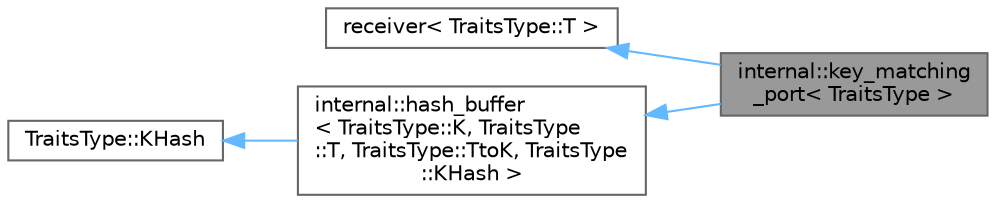 digraph "internal::key_matching_port&lt; TraitsType &gt;"
{
 // LATEX_PDF_SIZE
  bgcolor="transparent";
  edge [fontname=Helvetica,fontsize=10,labelfontname=Helvetica,labelfontsize=10];
  node [fontname=Helvetica,fontsize=10,shape=box,height=0.2,width=0.4];
  rankdir="LR";
  Node1 [id="Node000001",label="internal::key_matching\l_port\< TraitsType \>",height=0.2,width=0.4,color="gray40", fillcolor="grey60", style="filled", fontcolor="black",tooltip=" "];
  Node2 -> Node1 [id="edge4_Node000001_Node000002",dir="back",color="steelblue1",style="solid",tooltip=" "];
  Node2 [id="Node000002",label="receiver\< TraitsType::T \>",height=0.2,width=0.4,color="gray40", fillcolor="white", style="filled",tooltip=" "];
  Node3 -> Node1 [id="edge5_Node000001_Node000003",dir="back",color="steelblue1",style="solid",tooltip=" "];
  Node3 [id="Node000003",label="internal::hash_buffer\l\< TraitsType::K, TraitsType\l::T, TraitsType::TtoK, TraitsType\l::KHash \>",height=0.2,width=0.4,color="gray40", fillcolor="white", style="filled",URL="$classinternal_1_1hash__buffer.html",tooltip=" "];
  Node4 -> Node3 [id="edge6_Node000003_Node000004",dir="back",color="steelblue1",style="solid",tooltip=" "];
  Node4 [id="Node000004",label="TraitsType::KHash",height=0.2,width=0.4,color="gray40", fillcolor="white", style="filled",tooltip=" "];
}
